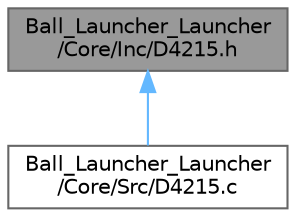 digraph "Ball_Launcher_Launcher/Core/Inc/D4215.h"
{
 // LATEX_PDF_SIZE
  bgcolor="transparent";
  edge [fontname=Helvetica,fontsize=10,labelfontname=Helvetica,labelfontsize=10];
  node [fontname=Helvetica,fontsize=10,shape=box,height=0.2,width=0.4];
  Node1 [id="Node000001",label="Ball_Launcher_Launcher\l/Core/Inc/D4215.h",height=0.2,width=0.4,color="gray40", fillcolor="grey60", style="filled", fontcolor="black",tooltip="Header for D4215.c file. This file contains the common defines of the application."];
  Node1 -> Node2 [id="edge1_Node000001_Node000002",dir="back",color="steelblue1",style="solid",tooltip=" "];
  Node2 [id="Node000002",label="Ball_Launcher_Launcher\l/Core/Src/D4215.c",height=0.2,width=0.4,color="grey40", fillcolor="white", style="filled",URL="$_d4215_8c.html",tooltip="Implementation of hobby bldc motor driver functions."];
}
